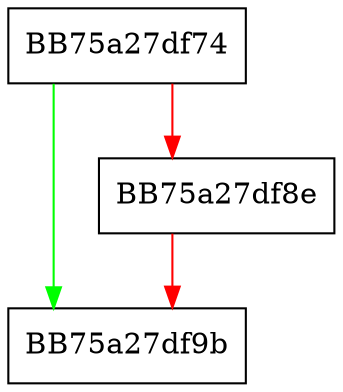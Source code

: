 digraph sqlite3DbMallocZero {
  node [shape="box"];
  graph [splines=ortho];
  BB75a27df74 -> BB75a27df9b [color="green"];
  BB75a27df74 -> BB75a27df8e [color="red"];
  BB75a27df8e -> BB75a27df9b [color="red"];
}